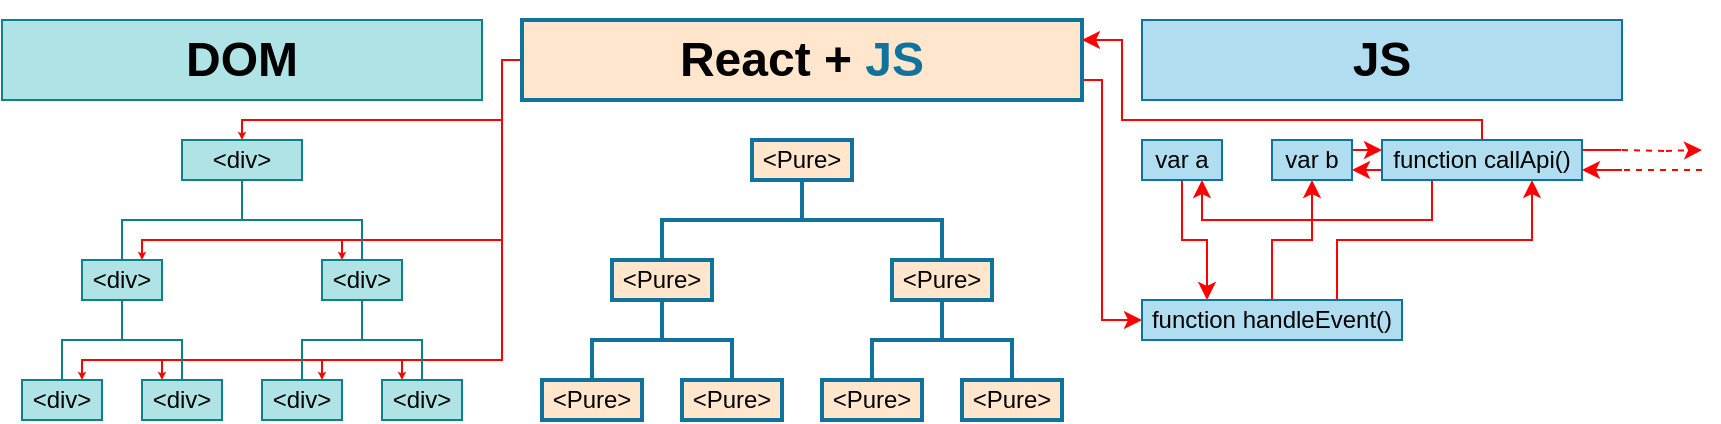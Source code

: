 <mxfile version="11.1.1" type="github"><diagram id="qGmTgWKqz5oFr5Qk8otT" name="Page-1"><mxGraphModel dx="1384" dy="360" grid="1" gridSize="10" guides="0" tooltips="1" connect="1" arrows="1" fold="1" page="0" pageScale="1" pageWidth="850" pageHeight="1100" math="0" shadow="0"><root><mxCell id="0"/><mxCell id="1" parent="0"/><mxCell id="kenBFE0cKr9TgZynRCHQ-1" style="edgeStyle=orthogonalEdgeStyle;rounded=0;orthogonalLoop=1;jettySize=auto;html=1;exitX=0.5;exitY=1;exitDx=0;exitDy=0;entryX=0.5;entryY=0;entryDx=0;entryDy=0;strokeColor=#10739e;fillColor=#b1ddf0;endArrow=none;fontSize=12;strokeWidth=2;" edge="1" parent="1" source="kenBFE0cKr9TgZynRCHQ-3" target="kenBFE0cKr9TgZynRCHQ-14"><mxGeometry relative="1" as="geometry"><Array as="points"><mxPoint x="90" y="140"/><mxPoint x="20" y="140"/><mxPoint x="20" y="160"/></Array></mxGeometry></mxCell><mxCell id="kenBFE0cKr9TgZynRCHQ-2" style="edgeStyle=orthogonalEdgeStyle;rounded=0;jumpSize=6;orthogonalLoop=1;jettySize=auto;html=1;exitX=0.5;exitY=1;exitDx=0;exitDy=0;entryX=0.5;entryY=0;entryDx=0;entryDy=0;strokeColor=#10739e;strokeWidth=2;fontSize=12;fillColor=#b1ddf0;endArrow=none;" edge="1" parent="1" source="kenBFE0cKr9TgZynRCHQ-3" target="kenBFE0cKr9TgZynRCHQ-33"><mxGeometry relative="1" as="geometry"><Array as="points"><mxPoint x="90" y="140"/><mxPoint x="160" y="140"/></Array></mxGeometry></mxCell><UserObject label="&amp;lt;Pure&amp;gt;" treeRoot="1" id="kenBFE0cKr9TgZynRCHQ-3"><mxCell style="whiteSpace=wrap;html=1;align=center;treeFolding=1;treeMoving=1;container=1;recursiveResize=0;fillColor=#ffe6cc;strokeColor=#10739E;strokeWidth=2;" vertex="1" parent="1"><mxGeometry x="65" y="100" width="50" height="20" as="geometry"/></mxCell></UserObject><mxCell id="kenBFE0cKr9TgZynRCHQ-4" style="edgeStyle=orthogonalEdgeStyle;rounded=0;jumpSize=6;orthogonalLoop=1;jettySize=auto;html=1;exitX=0;exitY=0.5;exitDx=0;exitDy=0;startSize=6;endSize=1;strokeColor=#FF0000;strokeWidth=1;entryX=0.75;entryY=0;entryDx=0;entryDy=0;" edge="1" parent="1" source="kenBFE0cKr9TgZynRCHQ-12" target="kenBFE0cKr9TgZynRCHQ-21"><mxGeometry relative="1" as="geometry"><mxPoint x="-220" y="140" as="targetPoint"/><Array as="points"><mxPoint x="-60" y="60"/><mxPoint x="-60" y="150"/><mxPoint x="-240" y="150"/></Array></mxGeometry></mxCell><mxCell id="kenBFE0cKr9TgZynRCHQ-5" style="edgeStyle=orthogonalEdgeStyle;rounded=0;jumpSize=6;orthogonalLoop=1;jettySize=auto;html=1;exitX=0;exitY=0.5;exitDx=0;exitDy=0;entryX=0.25;entryY=0;entryDx=0;entryDy=0;startSize=6;endSize=1;strokeColor=#FF0000;strokeWidth=1;" edge="1" parent="1" source="kenBFE0cKr9TgZynRCHQ-12" target="kenBFE0cKr9TgZynRCHQ-27"><mxGeometry relative="1" as="geometry"><Array as="points"><mxPoint x="-60" y="60"/><mxPoint x="-60" y="150"/><mxPoint x="-140" y="150"/></Array></mxGeometry></mxCell><mxCell id="kenBFE0cKr9TgZynRCHQ-6" style="edgeStyle=orthogonalEdgeStyle;rounded=0;jumpSize=6;orthogonalLoop=1;jettySize=auto;html=1;exitX=0;exitY=0.5;exitDx=0;exitDy=0;entryX=0.75;entryY=0;entryDx=0;entryDy=0;startSize=6;endSize=1;strokeColor=#FF0000;strokeWidth=1;" edge="1" parent="1" source="kenBFE0cKr9TgZynRCHQ-12" target="kenBFE0cKr9TgZynRCHQ-23"><mxGeometry relative="1" as="geometry"><Array as="points"><mxPoint x="-60" y="60"/><mxPoint x="-60" y="210"/><mxPoint x="-270" y="210"/></Array></mxGeometry></mxCell><mxCell id="kenBFE0cKr9TgZynRCHQ-7" style="edgeStyle=orthogonalEdgeStyle;rounded=0;jumpSize=6;orthogonalLoop=1;jettySize=auto;html=1;exitX=0;exitY=0.5;exitDx=0;exitDy=0;entryX=0.25;entryY=0;entryDx=0;entryDy=0;startSize=6;endSize=1;strokeColor=#FF0000;strokeWidth=1;" edge="1" parent="1" source="kenBFE0cKr9TgZynRCHQ-12" target="kenBFE0cKr9TgZynRCHQ-22"><mxGeometry relative="1" as="geometry"><Array as="points"><mxPoint x="-60" y="60"/><mxPoint x="-60" y="210"/><mxPoint x="-230" y="210"/></Array></mxGeometry></mxCell><mxCell id="kenBFE0cKr9TgZynRCHQ-8" style="edgeStyle=orthogonalEdgeStyle;rounded=0;jumpSize=6;orthogonalLoop=1;jettySize=auto;html=1;exitX=0;exitY=0.5;exitDx=0;exitDy=0;entryX=0.75;entryY=0;entryDx=0;entryDy=0;startSize=6;endSize=1;strokeColor=#FF0000;strokeWidth=1;" edge="1" parent="1" source="kenBFE0cKr9TgZynRCHQ-12" target="kenBFE0cKr9TgZynRCHQ-29"><mxGeometry relative="1" as="geometry"><Array as="points"><mxPoint x="-60" y="60"/><mxPoint x="-60" y="210"/><mxPoint x="-150" y="210"/></Array></mxGeometry></mxCell><mxCell id="kenBFE0cKr9TgZynRCHQ-9" style="edgeStyle=orthogonalEdgeStyle;rounded=0;jumpSize=6;orthogonalLoop=1;jettySize=auto;html=1;exitX=0;exitY=0.5;exitDx=0;exitDy=0;entryX=0.25;entryY=0;entryDx=0;entryDy=0;startSize=6;endSize=1;strokeColor=#FF0000;strokeWidth=1;" edge="1" parent="1" source="kenBFE0cKr9TgZynRCHQ-12" target="kenBFE0cKr9TgZynRCHQ-28"><mxGeometry relative="1" as="geometry"><Array as="points"><mxPoint x="-60" y="60"/><mxPoint x="-60" y="210"/><mxPoint x="-110" y="210"/></Array></mxGeometry></mxCell><mxCell id="kenBFE0cKr9TgZynRCHQ-10" style="edgeStyle=orthogonalEdgeStyle;rounded=0;jumpSize=6;orthogonalLoop=1;jettySize=auto;html=1;exitX=0;exitY=0.5;exitDx=0;exitDy=0;entryX=0.5;entryY=0;entryDx=0;entryDy=0;startSize=6;endSize=1;strokeColor=#FF0000;strokeWidth=1;" edge="1" parent="1" source="kenBFE0cKr9TgZynRCHQ-12" target="kenBFE0cKr9TgZynRCHQ-19"><mxGeometry relative="1" as="geometry"><Array as="points"><mxPoint x="-60" y="60"/><mxPoint x="-60" y="90"/><mxPoint x="-190" y="90"/></Array></mxGeometry></mxCell><mxCell id="kenBFE0cKr9TgZynRCHQ-11" style="edgeStyle=orthogonalEdgeStyle;rounded=0;orthogonalLoop=1;jettySize=auto;html=1;exitX=1;exitY=0.75;exitDx=0;exitDy=0;entryX=0;entryY=0.5;entryDx=0;entryDy=0;strokeColor=#FF0000;" edge="1" parent="1" source="kenBFE0cKr9TgZynRCHQ-12" target="kenBFE0cKr9TgZynRCHQ-44"><mxGeometry relative="1" as="geometry"><Array as="points"><mxPoint x="240" y="70"/><mxPoint x="240" y="190"/></Array></mxGeometry></mxCell><mxCell id="kenBFE0cKr9TgZynRCHQ-12" value="&lt;h1&gt;React + &lt;font color=&quot;#10739e&quot;&gt;JS&lt;/font&gt;&lt;/h1&gt;" style="text;html=1;spacing=5;spacingTop=-20;whiteSpace=wrap;overflow=hidden;rounded=0;align=center;fillColor=#ffe6cc;perimeterSpacing=0;strokeWidth=2;strokeColor=#10739E;" vertex="1" parent="1"><mxGeometry x="-50" y="40" width="280" height="40" as="geometry"/></mxCell><mxCell id="kenBFE0cKr9TgZynRCHQ-13" style="edgeStyle=orthogonalEdgeStyle;rounded=0;orthogonalLoop=1;jettySize=auto;html=1;exitX=0.5;exitY=1;exitDx=0;exitDy=0;entryX=0.5;entryY=0;entryDx=0;entryDy=0;fillColor=#b1ddf0;strokeColor=#10739e;endArrow=none;fontSize=12;strokeWidth=2;" edge="1" parent="1" source="kenBFE0cKr9TgZynRCHQ-14" target="kenBFE0cKr9TgZynRCHQ-15"><mxGeometry relative="1" as="geometry"><Array as="points"><mxPoint x="20" y="180"/><mxPoint x="20" y="200"/><mxPoint x="55" y="200"/></Array></mxGeometry></mxCell><mxCell id="kenBFE0cKr9TgZynRCHQ-14" value="&amp;lt;Pure&amp;gt;" style="whiteSpace=wrap;html=1;align=center;verticalAlign=middle;container=1;recursiveResize=0;treeFolding=1;treeMoving=1;fillColor=#ffe6cc;strokeColor=#10739E;strokeWidth=2;" vertex="1" parent="1"><mxGeometry x="-5" y="160" width="50" height="20" as="geometry"/></mxCell><mxCell id="kenBFE0cKr9TgZynRCHQ-15" value="&amp;lt;Pure&amp;gt;" style="whiteSpace=wrap;html=1;align=center;verticalAlign=middle;container=1;recursiveResize=0;treeFolding=1;treeMoving=1;fillColor=#ffe6cc;strokeColor=#10739E;strokeWidth=2;" vertex="1" collapsed="1" parent="1"><mxGeometry x="30" y="220" width="50" height="20" as="geometry"/></mxCell><mxCell id="kenBFE0cKr9TgZynRCHQ-16" value="&amp;lt;Pure&amp;gt;&lt;br&gt;" style="whiteSpace=wrap;html=1;align=center;verticalAlign=middle;container=1;recursiveResize=0;treeFolding=1;treeMoving=1;fillColor=#ffe6cc;strokeColor=#10739E;strokeWidth=2;" vertex="1" collapsed="1" parent="1"><mxGeometry x="-40" y="220" width="50" height="20" as="geometry"/></mxCell><mxCell id="kenBFE0cKr9TgZynRCHQ-17" style="edgeStyle=orthogonalEdgeStyle;rounded=0;orthogonalLoop=1;jettySize=auto;html=1;exitX=0.5;exitY=1;exitDx=0;exitDy=0;entryX=0.5;entryY=0;entryDx=0;entryDy=0;endArrow=none;fillColor=#b1ddf0;strokeColor=#10739e;fontSize=12;strokeWidth=2;" edge="1" parent="1" source="kenBFE0cKr9TgZynRCHQ-14" target="kenBFE0cKr9TgZynRCHQ-16"><mxGeometry relative="1" as="geometry"><Array as="points"><mxPoint x="20" y="180"/><mxPoint x="20" y="200"/><mxPoint x="-15" y="200"/></Array></mxGeometry></mxCell><mxCell id="kenBFE0cKr9TgZynRCHQ-18" value="" style="edgeStyle=elbowEdgeStyle;elbow=vertical;startArrow=none;endArrow=none;rounded=0;fillColor=#b0e3e6;strokeColor=#0e8088;" edge="1" parent="1" source="kenBFE0cKr9TgZynRCHQ-19" target="kenBFE0cKr9TgZynRCHQ-21"><mxGeometry relative="1" as="geometry"/></mxCell><UserObject label="&amp;lt;div&amp;gt;" treeRoot="1" id="kenBFE0cKr9TgZynRCHQ-19"><mxCell style="whiteSpace=wrap;html=1;align=center;treeFolding=1;treeMoving=1;container=1;recursiveResize=0;fillColor=#b0e3e6;strokeColor=#0e8088;" vertex="1" parent="1"><mxGeometry x="-220" y="100" width="60" height="20" as="geometry"/></mxCell></UserObject><mxCell id="kenBFE0cKr9TgZynRCHQ-20" style="edgeStyle=orthogonalEdgeStyle;rounded=0;orthogonalLoop=1;jettySize=auto;html=1;exitX=0.5;exitY=1;exitDx=0;exitDy=0;entryX=0.5;entryY=0;entryDx=0;entryDy=0;endArrow=none;endFill=0;fillColor=#b0e3e6;strokeColor=#0e8088;" edge="1" parent="1" source="kenBFE0cKr9TgZynRCHQ-21" target="kenBFE0cKr9TgZynRCHQ-22"><mxGeometry relative="1" as="geometry"><Array as="points"><mxPoint x="-250" y="200"/><mxPoint x="-220" y="200"/></Array></mxGeometry></mxCell><mxCell id="kenBFE0cKr9TgZynRCHQ-21" value="&amp;lt;div&amp;gt;" style="whiteSpace=wrap;html=1;align=center;verticalAlign=middle;container=1;recursiveResize=0;treeFolding=1;treeMoving=1;fillColor=#b0e3e6;strokeColor=#0e8088;" vertex="1" parent="1"><mxGeometry x="-270" y="160" width="40" height="20" as="geometry"/></mxCell><mxCell id="kenBFE0cKr9TgZynRCHQ-22" value="&amp;lt;div&amp;gt;" style="whiteSpace=wrap;html=1;align=center;verticalAlign=middle;container=1;recursiveResize=0;treeFolding=1;treeMoving=1;fillColor=#b0e3e6;strokeColor=#0e8088;" vertex="1" collapsed="1" parent="1"><mxGeometry x="-240" y="220" width="40" height="20" as="geometry"/></mxCell><mxCell id="kenBFE0cKr9TgZynRCHQ-23" value="&amp;lt;div&amp;gt;" style="whiteSpace=wrap;html=1;align=center;verticalAlign=middle;container=1;recursiveResize=0;treeFolding=1;treeMoving=1;fillColor=#b0e3e6;strokeColor=#0e8088;" vertex="1" collapsed="1" parent="1"><mxGeometry x="-300" y="220" width="40" height="20" as="geometry"/></mxCell><mxCell id="kenBFE0cKr9TgZynRCHQ-24" style="edgeStyle=orthogonalEdgeStyle;rounded=0;orthogonalLoop=1;jettySize=auto;html=1;exitX=0.5;exitY=1;exitDx=0;exitDy=0;entryX=0.5;entryY=0;entryDx=0;entryDy=0;endArrow=none;endFill=0;fillColor=#b0e3e6;strokeColor=#0e8088;" edge="1" parent="1" source="kenBFE0cKr9TgZynRCHQ-21" target="kenBFE0cKr9TgZynRCHQ-23"><mxGeometry relative="1" as="geometry"><Array as="points"><mxPoint x="-250" y="200"/><mxPoint x="-280" y="200"/></Array></mxGeometry></mxCell><mxCell id="kenBFE0cKr9TgZynRCHQ-25" style="edgeStyle=orthogonalEdgeStyle;rounded=0;orthogonalLoop=1;jettySize=auto;html=1;exitX=0.5;exitY=0;exitDx=0;exitDy=0;entryX=0.5;entryY=1;entryDx=0;entryDy=0;endArrow=none;endFill=0;fillColor=#b0e3e6;strokeColor=#0e8088;" edge="1" parent="1" source="kenBFE0cKr9TgZynRCHQ-27" target="kenBFE0cKr9TgZynRCHQ-19"><mxGeometry relative="1" as="geometry"><Array as="points"><mxPoint x="-130" y="140"/><mxPoint x="-190" y="140"/></Array></mxGeometry></mxCell><mxCell id="kenBFE0cKr9TgZynRCHQ-26" style="edgeStyle=orthogonalEdgeStyle;rounded=0;orthogonalLoop=1;jettySize=auto;html=1;exitX=0.5;exitY=1;exitDx=0;exitDy=0;entryX=0.5;entryY=0;entryDx=0;entryDy=0;strokeColor=#0e8088;fillColor=#b0e3e6;endFill=0;endArrow=none;" edge="1" parent="1" source="kenBFE0cKr9TgZynRCHQ-27" target="kenBFE0cKr9TgZynRCHQ-28"><mxGeometry relative="1" as="geometry"><Array as="points"><mxPoint x="-130" y="200"/><mxPoint x="-100" y="200"/></Array></mxGeometry></mxCell><mxCell id="kenBFE0cKr9TgZynRCHQ-27" value="&amp;lt;div&amp;gt;" style="whiteSpace=wrap;html=1;align=center;verticalAlign=middle;container=1;recursiveResize=0;treeFolding=1;treeMoving=1;fillColor=#b0e3e6;strokeColor=#0e8088;" vertex="1" parent="1"><mxGeometry x="-150" y="160" width="40" height="20" as="geometry"/></mxCell><mxCell id="kenBFE0cKr9TgZynRCHQ-28" value="&amp;lt;div&amp;gt;" style="whiteSpace=wrap;html=1;align=center;verticalAlign=middle;container=1;recursiveResize=0;treeFolding=1;treeMoving=1;fillColor=#b0e3e6;strokeColor=#0e8088;" vertex="1" collapsed="1" parent="1"><mxGeometry x="-120" y="220" width="40" height="20" as="geometry"/></mxCell><mxCell id="kenBFE0cKr9TgZynRCHQ-29" value="&amp;lt;div&amp;gt;" style="whiteSpace=wrap;html=1;align=center;verticalAlign=middle;container=1;recursiveResize=0;treeFolding=1;treeMoving=1;fillColor=#b0e3e6;strokeColor=#0e8088;" vertex="1" collapsed="1" parent="1"><mxGeometry x="-180" y="220" width="40" height="20" as="geometry"/></mxCell><mxCell id="kenBFE0cKr9TgZynRCHQ-30" style="edgeStyle=orthogonalEdgeStyle;rounded=0;orthogonalLoop=1;jettySize=auto;html=1;exitX=0.5;exitY=1;exitDx=0;exitDy=0;entryX=0.5;entryY=0;entryDx=0;entryDy=0;endArrow=none;endFill=0;fillColor=#b0e3e6;strokeColor=#0e8088;" edge="1" parent="1" source="kenBFE0cKr9TgZynRCHQ-27" target="kenBFE0cKr9TgZynRCHQ-29"><mxGeometry relative="1" as="geometry"><Array as="points"><mxPoint x="-130" y="200"/><mxPoint x="-160" y="200"/></Array></mxGeometry></mxCell><mxCell id="kenBFE0cKr9TgZynRCHQ-31" value="&lt;h1&gt;DOM&lt;/h1&gt;" style="text;html=1;spacing=5;spacingTop=-20;whiteSpace=wrap;overflow=hidden;rounded=0;align=center;fillColor=#b0e3e6;perimeterSpacing=0;strokeWidth=1;strokeColor=#0e8088;" vertex="1" parent="1"><mxGeometry x="-310" y="40" width="240" height="40" as="geometry"/></mxCell><mxCell id="kenBFE0cKr9TgZynRCHQ-32" style="edgeStyle=orthogonalEdgeStyle;rounded=0;orthogonalLoop=1;jettySize=auto;html=1;exitX=0.5;exitY=1;exitDx=0;exitDy=0;entryX=0.5;entryY=0;entryDx=0;entryDy=0;fillColor=#b1ddf0;strokeColor=#10739e;endArrow=none;fontSize=12;strokeWidth=2;" edge="1" parent="1" source="kenBFE0cKr9TgZynRCHQ-33" target="kenBFE0cKr9TgZynRCHQ-34"><mxGeometry relative="1" as="geometry"><Array as="points"><mxPoint x="160" y="180"/><mxPoint x="160" y="200"/><mxPoint x="195" y="200"/></Array></mxGeometry></mxCell><mxCell id="kenBFE0cKr9TgZynRCHQ-33" value="&amp;lt;Pure&amp;gt;" style="whiteSpace=wrap;html=1;align=center;verticalAlign=middle;container=1;recursiveResize=0;treeFolding=1;treeMoving=1;fillColor=#ffe6cc;strokeColor=#10739E;strokeWidth=2;" vertex="1" parent="1"><mxGeometry x="135" y="160" width="50" height="20" as="geometry"/></mxCell><mxCell id="kenBFE0cKr9TgZynRCHQ-34" value="&amp;lt;Pure&amp;gt;" style="whiteSpace=wrap;html=1;align=center;verticalAlign=middle;container=1;recursiveResize=0;treeFolding=1;treeMoving=1;fillColor=#ffe6cc;strokeColor=#10739E;strokeWidth=2;" vertex="1" collapsed="1" parent="1"><mxGeometry x="170" y="220" width="50" height="20" as="geometry"/></mxCell><mxCell id="kenBFE0cKr9TgZynRCHQ-35" value="&amp;lt;Pure&amp;gt;&lt;br&gt;" style="whiteSpace=wrap;html=1;align=center;verticalAlign=middle;container=1;recursiveResize=0;treeFolding=1;treeMoving=1;fillColor=#ffe6cc;strokeColor=#10739E;strokeWidth=2;" vertex="1" collapsed="1" parent="1"><mxGeometry x="100" y="220" width="50" height="20" as="geometry"/></mxCell><mxCell id="kenBFE0cKr9TgZynRCHQ-36" style="edgeStyle=orthogonalEdgeStyle;rounded=0;orthogonalLoop=1;jettySize=auto;html=1;exitX=0.5;exitY=1;exitDx=0;exitDy=0;entryX=0.5;entryY=0;entryDx=0;entryDy=0;endArrow=none;fillColor=#b1ddf0;strokeColor=#10739e;fontSize=12;strokeWidth=2;" edge="1" parent="1" source="kenBFE0cKr9TgZynRCHQ-33" target="kenBFE0cKr9TgZynRCHQ-35"><mxGeometry relative="1" as="geometry"><Array as="points"><mxPoint x="160" y="180"/><mxPoint x="160" y="200"/><mxPoint x="125" y="200"/></Array></mxGeometry></mxCell><mxCell id="kenBFE0cKr9TgZynRCHQ-37" value="&lt;h1&gt;JS&lt;/h1&gt;&lt;div&gt;&lt;br&gt;&lt;/div&gt;" style="text;html=1;spacing=5;spacingTop=-20;whiteSpace=wrap;overflow=hidden;rounded=0;align=center;fillColor=#b1ddf0;perimeterSpacing=0;strokeWidth=1;strokeColor=#10739e;" vertex="1" parent="1"><mxGeometry x="260" y="40" width="240" height="40" as="geometry"/></mxCell><mxCell id="kenBFE0cKr9TgZynRCHQ-38" style="edgeStyle=orthogonalEdgeStyle;rounded=0;orthogonalLoop=1;jettySize=auto;html=1;exitX=0.5;exitY=1;exitDx=0;exitDy=0;entryX=0.25;entryY=0;entryDx=0;entryDy=0;startArrow=none;startFill=0;endArrow=classic;endFill=1;strokeColor=#FF0000;" edge="1" parent="1" source="kenBFE0cKr9TgZynRCHQ-39" target="kenBFE0cKr9TgZynRCHQ-44"><mxGeometry relative="1" as="geometry"/></mxCell><mxCell id="kenBFE0cKr9TgZynRCHQ-39" value="var a" style="rounded=0;whiteSpace=wrap;html=1;strokeColor=#10739e;strokeWidth=1;fillColor=#b1ddf0;align=center;" vertex="1" parent="1"><mxGeometry x="260" y="100" width="40" height="20" as="geometry"/></mxCell><mxCell id="kenBFE0cKr9TgZynRCHQ-40" style="edgeStyle=orthogonalEdgeStyle;rounded=0;orthogonalLoop=1;jettySize=auto;html=1;exitX=1;exitY=0.25;exitDx=0;exitDy=0;entryX=0;entryY=0.25;entryDx=0;entryDy=0;startArrow=none;startFill=0;endArrow=classic;endFill=1;strokeColor=#FF0000;" edge="1" parent="1" source="kenBFE0cKr9TgZynRCHQ-41" target="kenBFE0cKr9TgZynRCHQ-49"><mxGeometry relative="1" as="geometry"/></mxCell><mxCell id="kenBFE0cKr9TgZynRCHQ-41" value="var b" style="rounded=0;whiteSpace=wrap;html=1;strokeColor=#10739e;strokeWidth=1;fillColor=#b1ddf0;align=center;" vertex="1" parent="1"><mxGeometry x="325" y="100" width="40" height="20" as="geometry"/></mxCell><mxCell id="kenBFE0cKr9TgZynRCHQ-42" style="edgeStyle=orthogonalEdgeStyle;rounded=0;orthogonalLoop=1;jettySize=auto;html=1;exitX=0.5;exitY=0;exitDx=0;exitDy=0;entryX=0.5;entryY=1;entryDx=0;entryDy=0;startArrow=none;startFill=0;endArrow=classic;endFill=1;strokeColor=#FF0000;" edge="1" parent="1" source="kenBFE0cKr9TgZynRCHQ-44" target="kenBFE0cKr9TgZynRCHQ-41"><mxGeometry relative="1" as="geometry"/></mxCell><mxCell id="kenBFE0cKr9TgZynRCHQ-43" style="edgeStyle=orthogonalEdgeStyle;rounded=0;orthogonalLoop=1;jettySize=auto;html=1;exitX=0.75;exitY=0;exitDx=0;exitDy=0;entryX=0.75;entryY=1;entryDx=0;entryDy=0;startArrow=none;startFill=0;endArrow=classic;endFill=1;strokeColor=#FF0000;" edge="1" parent="1" source="kenBFE0cKr9TgZynRCHQ-44" target="kenBFE0cKr9TgZynRCHQ-49"><mxGeometry relative="1" as="geometry"/></mxCell><mxCell id="kenBFE0cKr9TgZynRCHQ-44" value="function handleEvent()" style="rounded=0;whiteSpace=wrap;html=1;strokeColor=#10739e;strokeWidth=1;fillColor=#b1ddf0;align=center;" vertex="1" parent="1"><mxGeometry x="260" y="180" width="130" height="20" as="geometry"/></mxCell><mxCell id="kenBFE0cKr9TgZynRCHQ-45" style="edgeStyle=orthogonalEdgeStyle;rounded=0;orthogonalLoop=1;jettySize=auto;html=1;exitX=1;exitY=0.25;exitDx=0;exitDy=0;endArrow=none;endFill=0;strokeColor=#FF0000;" edge="1" parent="1" source="kenBFE0cKr9TgZynRCHQ-49"><mxGeometry relative="1" as="geometry"><mxPoint x="499.667" y="105" as="targetPoint"/></mxGeometry></mxCell><mxCell id="kenBFE0cKr9TgZynRCHQ-46" style="edgeStyle=orthogonalEdgeStyle;rounded=0;orthogonalLoop=1;jettySize=auto;html=1;exitX=0.25;exitY=1;exitDx=0;exitDy=0;entryX=0.75;entryY=1;entryDx=0;entryDy=0;startArrow=none;startFill=0;endArrow=classic;endFill=1;strokeColor=#FF0000;" edge="1" parent="1" source="kenBFE0cKr9TgZynRCHQ-49" target="kenBFE0cKr9TgZynRCHQ-39"><mxGeometry relative="1" as="geometry"><Array as="points"><mxPoint x="405" y="140"/><mxPoint x="290" y="140"/></Array></mxGeometry></mxCell><mxCell id="kenBFE0cKr9TgZynRCHQ-47" style="edgeStyle=orthogonalEdgeStyle;rounded=0;orthogonalLoop=1;jettySize=auto;html=1;exitX=0;exitY=0.75;exitDx=0;exitDy=0;entryX=1;entryY=0.75;entryDx=0;entryDy=0;startArrow=none;startFill=0;endArrow=classic;endFill=1;strokeColor=#FF0000;" edge="1" parent="1" source="kenBFE0cKr9TgZynRCHQ-49" target="kenBFE0cKr9TgZynRCHQ-41"><mxGeometry relative="1" as="geometry"/></mxCell><mxCell id="kenBFE0cKr9TgZynRCHQ-48" style="edgeStyle=orthogonalEdgeStyle;rounded=0;orthogonalLoop=1;jettySize=auto;html=1;exitX=0.5;exitY=0;exitDx=0;exitDy=0;entryX=1;entryY=0.25;entryDx=0;entryDy=0;strokeColor=#FF0000;" edge="1" parent="1" source="kenBFE0cKr9TgZynRCHQ-49" target="kenBFE0cKr9TgZynRCHQ-12"><mxGeometry relative="1" as="geometry"><Array as="points"><mxPoint x="430" y="90"/><mxPoint x="250" y="90"/><mxPoint x="250" y="50"/></Array></mxGeometry></mxCell><mxCell id="kenBFE0cKr9TgZynRCHQ-49" value="function callApi()" style="rounded=0;whiteSpace=wrap;html=1;strokeColor=#10739e;strokeWidth=1;fillColor=#b1ddf0;align=center;" vertex="1" parent="1"><mxGeometry x="380" y="100" width="100" height="20" as="geometry"/></mxCell><mxCell id="kenBFE0cKr9TgZynRCHQ-50" value="" style="endArrow=classic;html=1;strokeColor=#FF0000;entryX=1;entryY=0.75;entryDx=0;entryDy=0;endFill=1;" edge="1" parent="1" target="kenBFE0cKr9TgZynRCHQ-49"><mxGeometry width="50" height="50" relative="1" as="geometry"><mxPoint x="500" y="115" as="sourcePoint"/><mxPoint x="40" y="210" as="targetPoint"/></mxGeometry></mxCell><mxCell id="kenBFE0cKr9TgZynRCHQ-51" value="" style="group" vertex="1" connectable="0" parent="1"><mxGeometry x="500" y="105" width="40" height="10" as="geometry"/></mxCell><mxCell id="kenBFE0cKr9TgZynRCHQ-52" style="edgeStyle=orthogonalEdgeStyle;rounded=0;orthogonalLoop=1;jettySize=auto;html=1;exitX=1;exitY=0.5;exitDx=0;exitDy=0;strokeColor=#FF0000;endArrow=classic;endFill=1;dashed=1;" edge="1" parent="kenBFE0cKr9TgZynRCHQ-51"><mxGeometry relative="1" as="geometry"><mxPoint x="40" as="targetPoint"/><mxPoint as="sourcePoint"/></mxGeometry></mxCell><mxCell id="kenBFE0cKr9TgZynRCHQ-53" value="" style="endArrow=none;html=1;strokeColor=#FF0000;dashed=1;" edge="1" parent="kenBFE0cKr9TgZynRCHQ-51"><mxGeometry width="50" height="50" relative="1" as="geometry"><mxPoint x="40" y="10" as="sourcePoint"/><mxPoint y="10" as="targetPoint"/></mxGeometry></mxCell></root></mxGraphModel></diagram></mxfile>